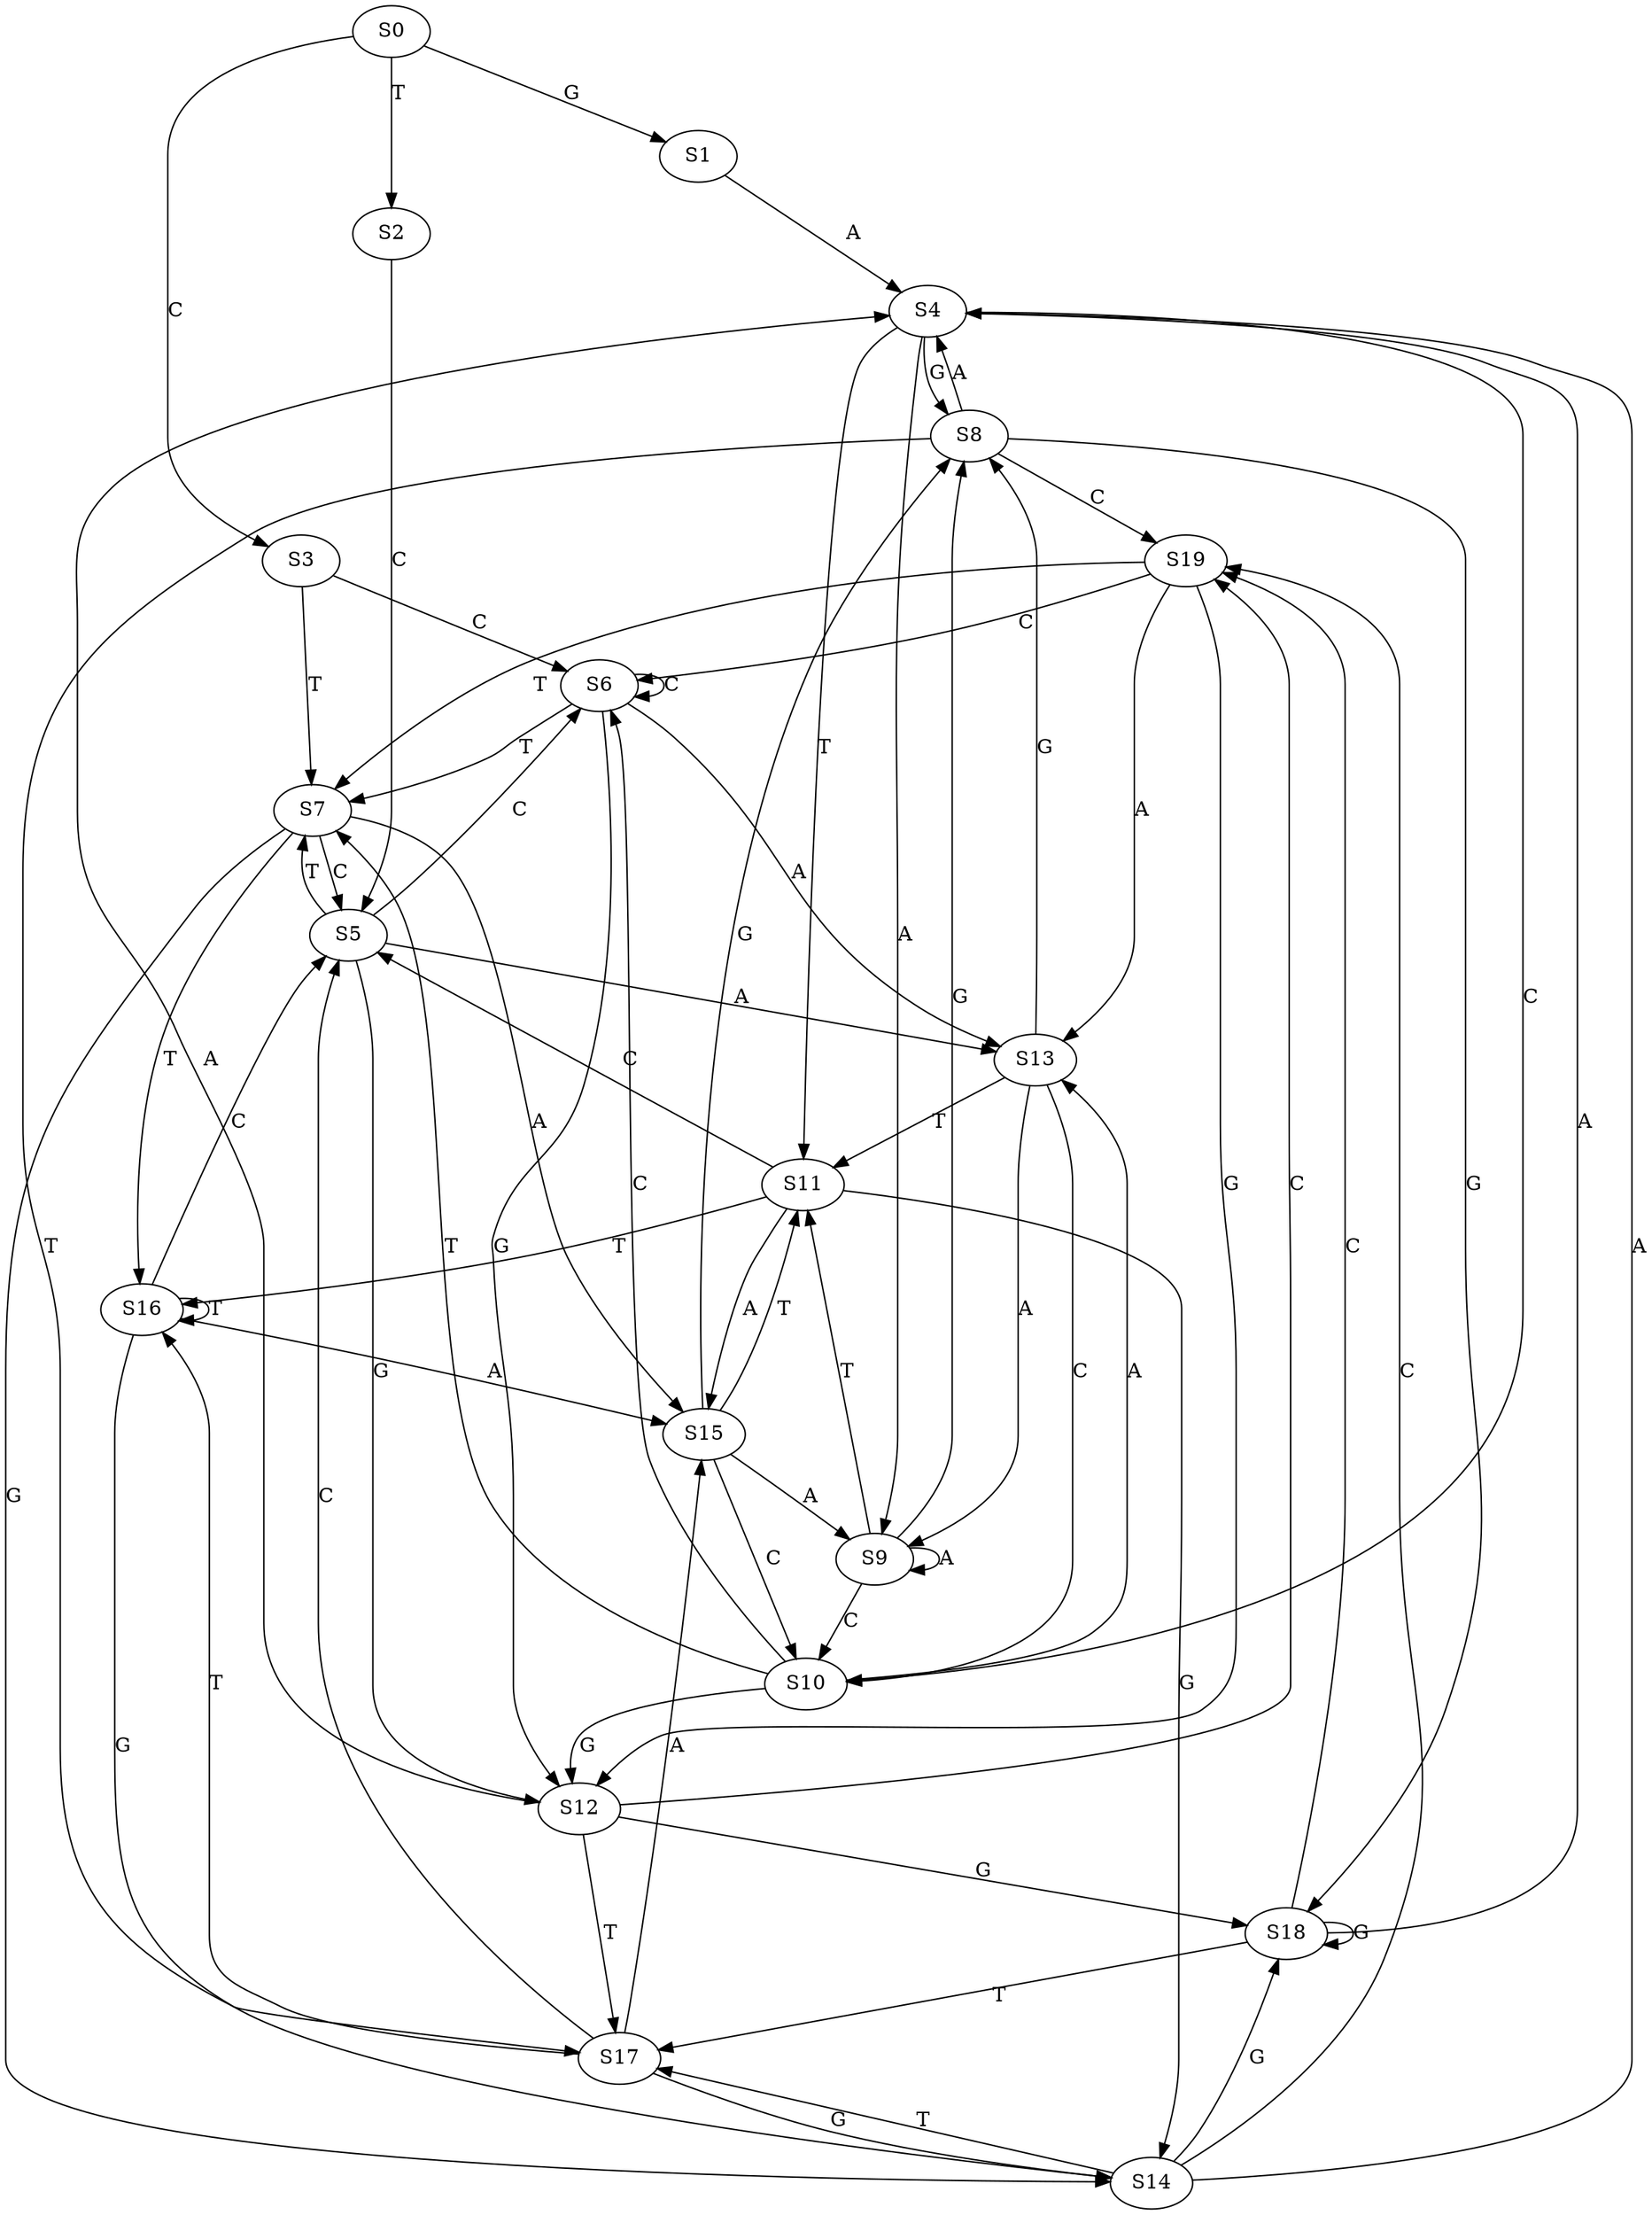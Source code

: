 strict digraph  {
	S0 -> S1 [ label = G ];
	S0 -> S2 [ label = T ];
	S0 -> S3 [ label = C ];
	S1 -> S4 [ label = A ];
	S2 -> S5 [ label = C ];
	S3 -> S6 [ label = C ];
	S3 -> S7 [ label = T ];
	S4 -> S8 [ label = G ];
	S4 -> S9 [ label = A ];
	S4 -> S10 [ label = C ];
	S4 -> S11 [ label = T ];
	S5 -> S7 [ label = T ];
	S5 -> S12 [ label = G ];
	S5 -> S6 [ label = C ];
	S5 -> S13 [ label = A ];
	S6 -> S12 [ label = G ];
	S6 -> S6 [ label = C ];
	S6 -> S13 [ label = A ];
	S6 -> S7 [ label = T ];
	S7 -> S14 [ label = G ];
	S7 -> S5 [ label = C ];
	S7 -> S15 [ label = A ];
	S7 -> S16 [ label = T ];
	S8 -> S17 [ label = T ];
	S8 -> S18 [ label = G ];
	S8 -> S4 [ label = A ];
	S8 -> S19 [ label = C ];
	S9 -> S11 [ label = T ];
	S9 -> S10 [ label = C ];
	S9 -> S8 [ label = G ];
	S9 -> S9 [ label = A ];
	S10 -> S13 [ label = A ];
	S10 -> S7 [ label = T ];
	S10 -> S6 [ label = C ];
	S10 -> S12 [ label = G ];
	S11 -> S15 [ label = A ];
	S11 -> S5 [ label = C ];
	S11 -> S16 [ label = T ];
	S11 -> S14 [ label = G ];
	S12 -> S18 [ label = G ];
	S12 -> S17 [ label = T ];
	S12 -> S4 [ label = A ];
	S12 -> S19 [ label = C ];
	S13 -> S8 [ label = G ];
	S13 -> S11 [ label = T ];
	S13 -> S10 [ label = C ];
	S13 -> S9 [ label = A ];
	S14 -> S4 [ label = A ];
	S14 -> S17 [ label = T ];
	S14 -> S19 [ label = C ];
	S14 -> S18 [ label = G ];
	S15 -> S8 [ label = G ];
	S15 -> S11 [ label = T ];
	S15 -> S9 [ label = A ];
	S15 -> S10 [ label = C ];
	S16 -> S5 [ label = C ];
	S16 -> S14 [ label = G ];
	S16 -> S16 [ label = T ];
	S16 -> S15 [ label = A ];
	S17 -> S15 [ label = A ];
	S17 -> S5 [ label = C ];
	S17 -> S14 [ label = G ];
	S17 -> S16 [ label = T ];
	S18 -> S4 [ label = A ];
	S18 -> S17 [ label = T ];
	S18 -> S18 [ label = G ];
	S18 -> S19 [ label = C ];
	S19 -> S6 [ label = C ];
	S19 -> S7 [ label = T ];
	S19 -> S12 [ label = G ];
	S19 -> S13 [ label = A ];
}
